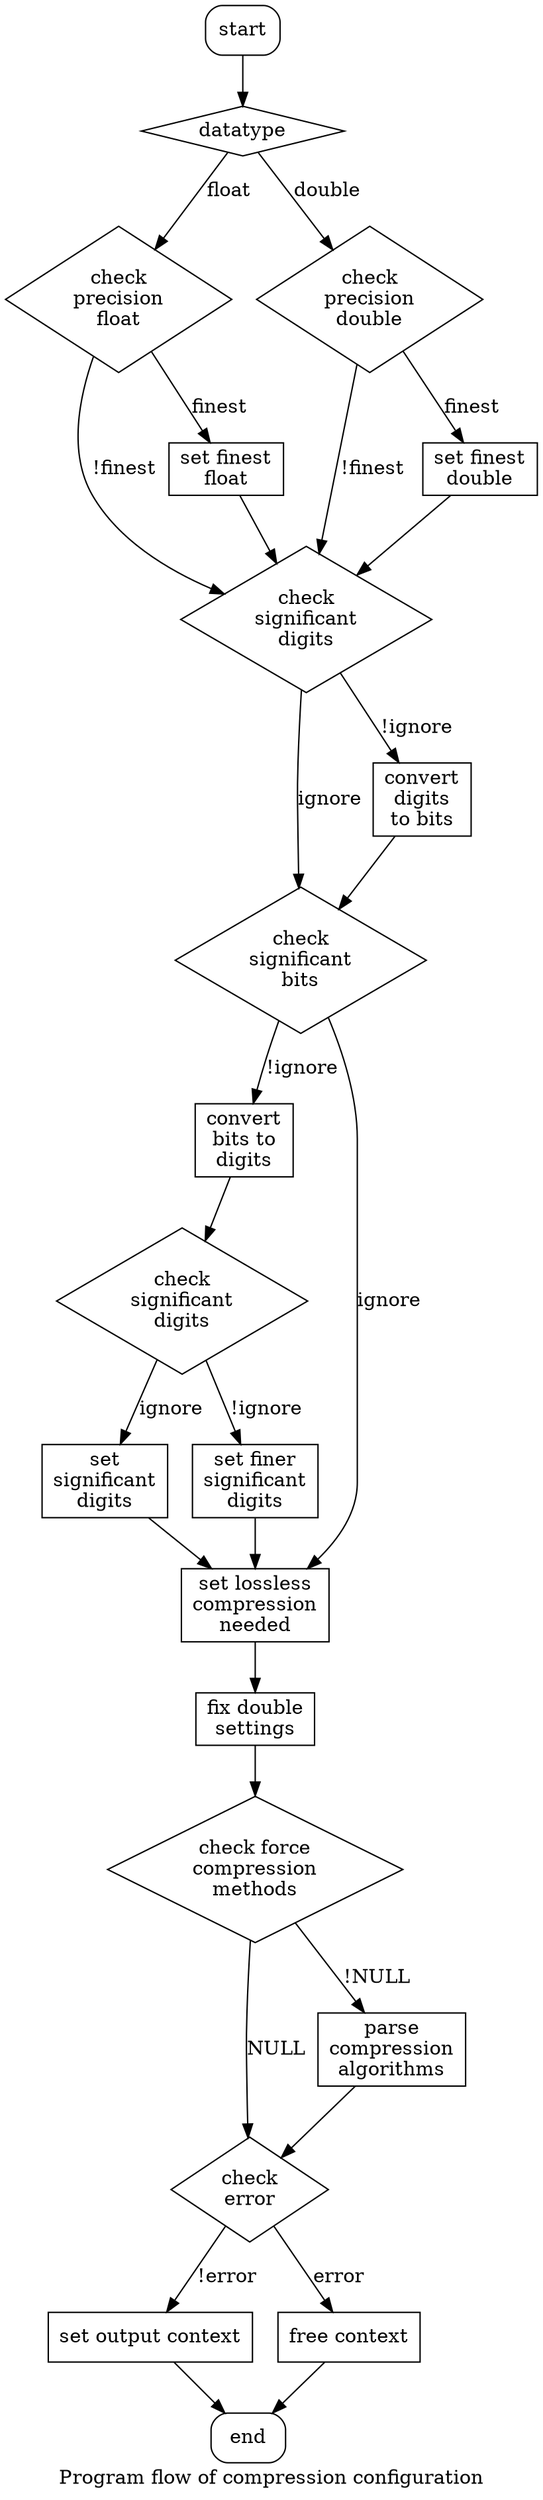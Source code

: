 digraph {
    label="Program flow of compression configuration"

    node[shape="diamond"]
        datatype;
        precision_f[label="check\nprecision\nfloat"];
        precision_d[label="check\nprecision\ndouble"];
        check_sig_dig1[label="check\nsignificant\ndigits"];
        check_sig_bit[label="check\nsignificant\nbits"]
        check_sig_dig2[label="check\nsignificant\ndigits"];
        frc_comp_meth_null[label="check force\ncompression\nmethods"]
        chk_err[label="check\nerror"];
    node[shape="box"]
        set_finest_d[label="set finest\ndouble"];
        set_finest_f[label="set finest\nfloat"];
        conv_dig_bit[label="convert\ndigits\nto bits"];
        conv_bit_dig[label="convert\nbits to\ndigits"];
        set_sig_dig[label="set\nsignificant\ndigits"];
        set_f_sig_dig[label="set finer\nsignificant\ndigits"];
        set_losles[label="set lossless\ncompression\nneeded"];
        fix_dbl_sets[label="fix double\nsettings"];
        prs_comp_alogs[label="parse\ncompression\nalgorithms"]
        set_ctx[label="set output context"];
        free_ctx[label="free context"];
    node[shape="box", style="rounded"]
        start;
        end;

    start -> datatype;

    datatype -> precision_f[label="float"];
    //datatype -> float[label="significant_digits > 6 ||\nsignificant_bits > 23"];
    datatype -> precision_d[label="double"];
    //datatype -> double[label="significant_digits > 15 ||\nsignificant_bits > 52"];

    precision_f -> set_finest_f[label="finest"];
    precision_d -> set_finest_d[label="finest"];

    precision_f -> check_sig_dig1[label="!finest"];
    precision_d -> check_sig_dig1[label="!finest"];

    set_finest_f -> check_sig_dig1;
    set_finest_d -> check_sig_dig1;

    check_sig_dig1 -> check_sig_bit[label="ignore"];
    check_sig_dig1 -> conv_dig_bit[label="!ignore"];
    conv_dig_bit -> check_sig_bit;

    check_sig_bit -> conv_bit_dig[label="!ignore"];
    check_sig_bit -> set_losles[label="ignore"];

    conv_bit_dig -> check_sig_dig2;
    check_sig_dig2 -> set_sig_dig[label="ignore"];
    check_sig_dig2 -> set_f_sig_dig[label="!ignore"];

    set_sig_dig -> set_losles;
    set_f_sig_dig -> set_losles;
    set_losles -> fix_dbl_sets;
    fix_dbl_sets -> frc_comp_meth_null;
    frc_comp_meth_null -> chk_err[label="NULL"];
    frc_comp_meth_null -> prs_comp_alogs[label="!NULL"];
    prs_comp_alogs -> chk_err;
    chk_err -> set_ctx[label="!error"];
    chk_err -> free_ctx[label="error"];

    set_ctx -> end;
    free_ctx -> end;
}
